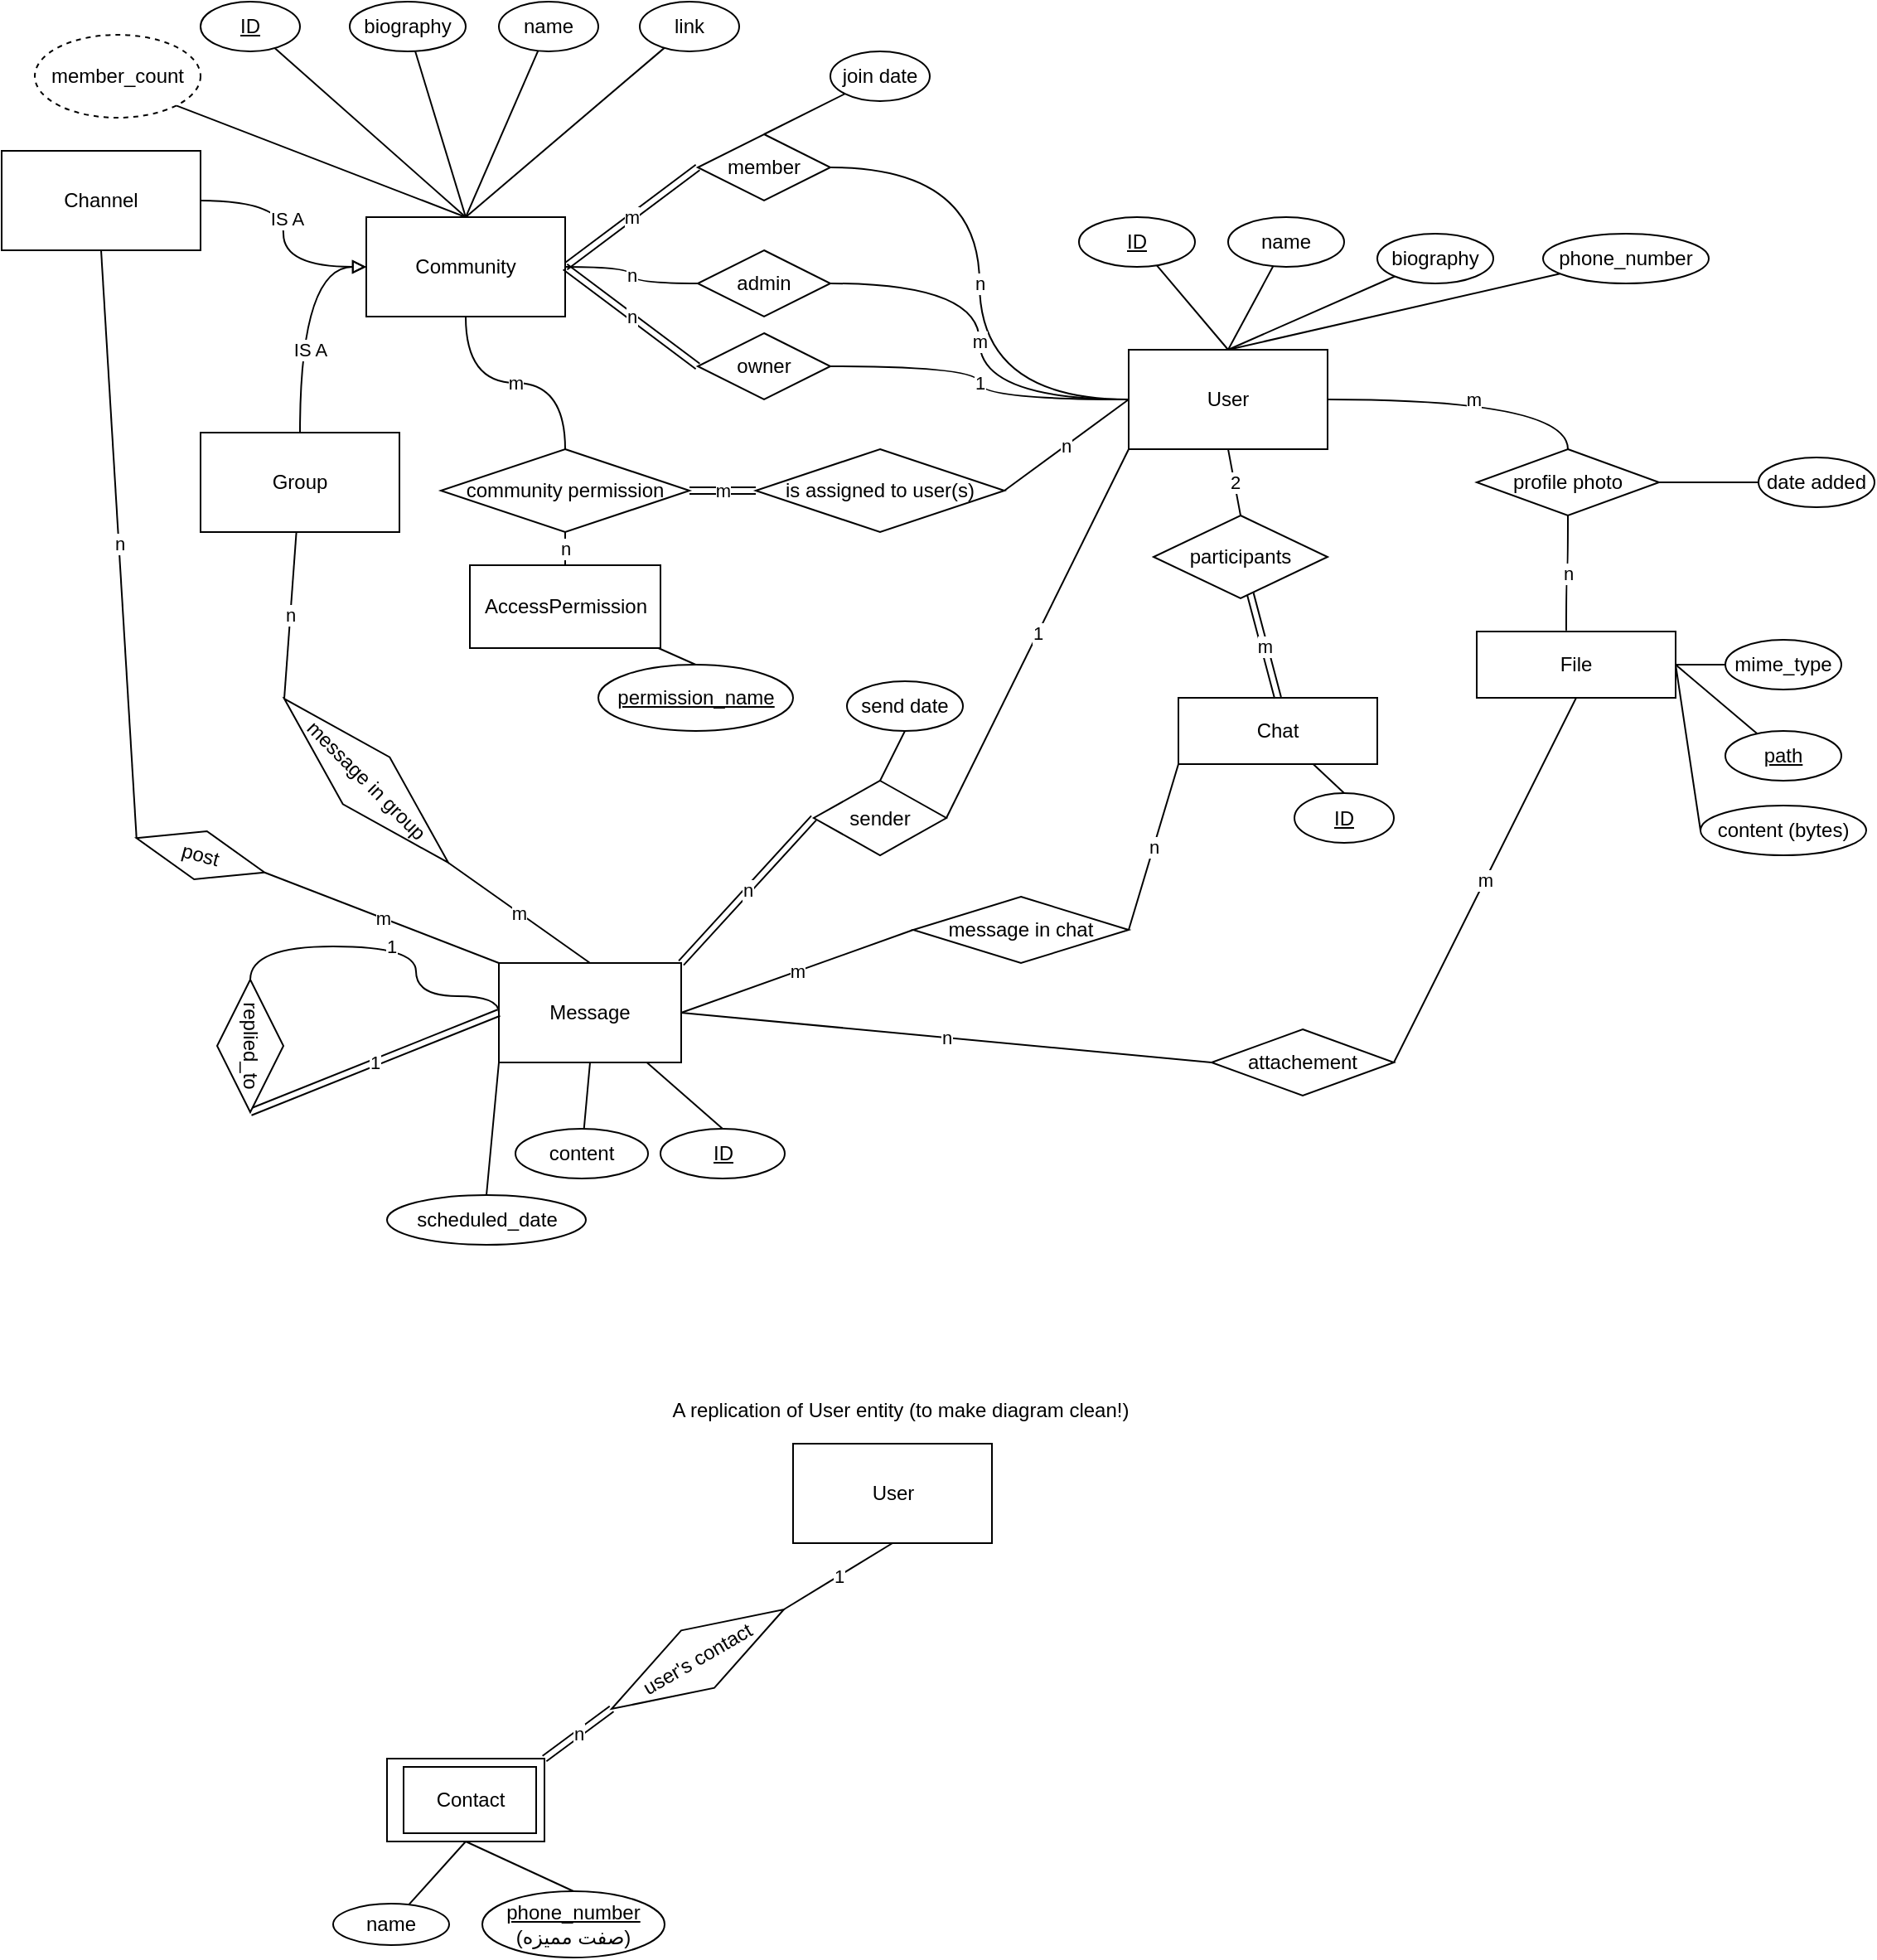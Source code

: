 <mxfile version="14.0.1" type="github">
  <diagram id="_lCL3VRd95EIsPDW1RLc" name="Page-1">
    <mxGraphModel dx="870" dy="623" grid="1" gridSize="10" guides="1" tooltips="1" connect="1" arrows="1" fold="1" page="1" pageScale="1" pageWidth="1169" pageHeight="1654" math="0" shadow="0">
      <root>
        <mxCell id="0" />
        <mxCell id="1" parent="0" />
        <mxCell id="Ea_ISK7L3w87K4YirpPS-17" style="edgeStyle=orthogonalEdgeStyle;curved=1;rounded=0;orthogonalLoop=1;jettySize=auto;html=1;exitX=0.5;exitY=0;exitDx=0;exitDy=0;startArrow=none;startFill=0;endArrow=block;endFill=0;strokeColor=#000000;entryX=0;entryY=0.5;entryDx=0;entryDy=0;entryPerimeter=0;" edge="1" parent="1" source="RYO13VKIk0pGTePvBSoM-2" target="Ea_ISK7L3w87K4YirpPS-15">
          <mxGeometry relative="1" as="geometry">
            <mxPoint x="200" y="150" as="targetPoint" />
          </mxGeometry>
        </mxCell>
        <mxCell id="Ea_ISK7L3w87K4YirpPS-19" value="IS A" style="edgeLabel;html=1;align=center;verticalAlign=middle;resizable=0;points=[];" vertex="1" connectable="0" parent="Ea_ISK7L3w87K4YirpPS-17">
          <mxGeometry x="-0.28" y="-6" relative="1" as="geometry">
            <mxPoint as="offset" />
          </mxGeometry>
        </mxCell>
        <mxCell id="Ea_ISK7L3w87K4YirpPS-93" value="n" style="edgeStyle=none;orthogonalLoop=1;jettySize=auto;html=1;entryX=0;entryY=0.5;entryDx=0;entryDy=0;startArrow=none;startFill=0;endArrow=none;endFill=0;strokeColor=#000000;" edge="1" parent="1" source="RYO13VKIk0pGTePvBSoM-2" target="Ea_ISK7L3w87K4YirpPS-91">
          <mxGeometry relative="1" as="geometry" />
        </mxCell>
        <mxCell id="RYO13VKIk0pGTePvBSoM-2" value="Group" style="rounded=0;whiteSpace=wrap;html=1;" parent="1" vertex="1">
          <mxGeometry x="130" y="270" width="120" height="60" as="geometry" />
        </mxCell>
        <mxCell id="Ea_ISK7L3w87K4YirpPS-22" value="n" style="edgeStyle=orthogonalEdgeStyle;curved=1;orthogonalLoop=1;jettySize=auto;html=1;exitX=0;exitY=0.5;exitDx=0;exitDy=0;entryX=1;entryY=0.5;entryDx=0;entryDy=0;startArrow=none;startFill=0;endArrow=none;endFill=0;strokeColor=#000000;" edge="1" parent="1" source="RYO13VKIk0pGTePvBSoM-3" target="Ea_ISK7L3w87K4YirpPS-20">
          <mxGeometry relative="1" as="geometry" />
        </mxCell>
        <mxCell id="Ea_ISK7L3w87K4YirpPS-24" value="m" style="edgeStyle=orthogonalEdgeStyle;curved=1;orthogonalLoop=1;jettySize=auto;html=1;exitX=0;exitY=0.5;exitDx=0;exitDy=0;entryX=1;entryY=0.5;entryDx=0;entryDy=0;startArrow=none;startFill=0;endArrow=none;endFill=0;strokeColor=#000000;" edge="1" parent="1" source="RYO13VKIk0pGTePvBSoM-3" target="Ea_ISK7L3w87K4YirpPS-23">
          <mxGeometry relative="1" as="geometry" />
        </mxCell>
        <mxCell id="Ea_ISK7L3w87K4YirpPS-42" value="m" style="edgeStyle=orthogonalEdgeStyle;curved=1;orthogonalLoop=1;jettySize=auto;html=1;entryX=0.5;entryY=0;entryDx=0;entryDy=0;startArrow=none;startFill=0;endArrow=none;endFill=0;strokeColor=#000000;" edge="1" parent="1" source="RYO13VKIk0pGTePvBSoM-3" target="Ea_ISK7L3w87K4YirpPS-41">
          <mxGeometry relative="1" as="geometry" />
        </mxCell>
        <mxCell id="Ea_ISK7L3w87K4YirpPS-76" value="1" style="edgeStyle=none;orthogonalLoop=1;jettySize=auto;html=1;exitX=0;exitY=1;exitDx=0;exitDy=0;entryX=1;entryY=0.5;entryDx=0;entryDy=0;startArrow=none;startFill=0;endArrow=none;endFill=0;strokeColor=#000000;" edge="1" parent="1" source="RYO13VKIk0pGTePvBSoM-3" target="Ea_ISK7L3w87K4YirpPS-73">
          <mxGeometry relative="1" as="geometry" />
        </mxCell>
        <mxCell id="RYO13VKIk0pGTePvBSoM-3" value="User" style="rounded=0;whiteSpace=wrap;html=1;" parent="1" vertex="1">
          <mxGeometry x="690" y="220" width="120" height="60" as="geometry" />
        </mxCell>
        <mxCell id="Ea_ISK7L3w87K4YirpPS-81" style="edgeStyle=none;orthogonalLoop=1;jettySize=auto;html=1;entryX=0.5;entryY=0;entryDx=0;entryDy=0;startArrow=none;startFill=0;endArrow=none;endFill=0;strokeColor=#000000;" edge="1" parent="1" source="RYO13VKIk0pGTePvBSoM-4" target="Ea_ISK7L3w87K4YirpPS-80">
          <mxGeometry relative="1" as="geometry" />
        </mxCell>
        <mxCell id="Ea_ISK7L3w87K4YirpPS-87" value="n" style="edgeStyle=none;orthogonalLoop=1;jettySize=auto;html=1;exitX=1;exitY=0.5;exitDx=0;exitDy=0;entryX=0;entryY=0.5;entryDx=0;entryDy=0;startArrow=none;startFill=0;endArrow=none;endFill=0;strokeColor=#000000;" edge="1" parent="1" source="RYO13VKIk0pGTePvBSoM-4" target="Ea_ISK7L3w87K4YirpPS-85">
          <mxGeometry relative="1" as="geometry" />
        </mxCell>
        <mxCell id="Ea_ISK7L3w87K4YirpPS-124" style="edgeStyle=none;orthogonalLoop=1;jettySize=auto;html=1;exitX=0;exitY=1;exitDx=0;exitDy=0;entryX=0.5;entryY=0;entryDx=0;entryDy=0;startArrow=none;startFill=0;endArrow=none;endFill=0;strokeColor=#000000;" edge="1" parent="1" source="RYO13VKIk0pGTePvBSoM-4" target="Ea_ISK7L3w87K4YirpPS-123">
          <mxGeometry relative="1" as="geometry" />
        </mxCell>
        <mxCell id="Ea_ISK7L3w87K4YirpPS-126" value="1" style="edgeStyle=orthogonalEdgeStyle;orthogonalLoop=1;jettySize=auto;html=1;exitX=0;exitY=0.5;exitDx=0;exitDy=0;entryX=0;entryY=0.5;entryDx=0;entryDy=0;startArrow=none;startFill=0;endArrow=none;endFill=0;strokeColor=#000000;curved=1;" edge="1" parent="1" source="RYO13VKIk0pGTePvBSoM-4" target="Ea_ISK7L3w87K4YirpPS-125">
          <mxGeometry relative="1" as="geometry">
            <Array as="points">
              <mxPoint x="310" y="610" />
              <mxPoint x="260" y="610" />
              <mxPoint x="260" y="580" />
              <mxPoint x="160" y="580" />
            </Array>
          </mxGeometry>
        </mxCell>
        <mxCell id="RYO13VKIk0pGTePvBSoM-4" value="Message" style="rounded=0;whiteSpace=wrap;html=1;" parent="1" vertex="1">
          <mxGeometry x="310" y="590" width="110" height="60" as="geometry" />
        </mxCell>
        <mxCell id="Ea_ISK7L3w87K4YirpPS-65" style="edgeStyle=none;orthogonalLoop=1;jettySize=auto;html=1;entryX=0.5;entryY=0;entryDx=0;entryDy=0;startArrow=none;startFill=0;endArrow=none;endFill=0;strokeColor=#000000;" edge="1" parent="1" source="RYO13VKIk0pGTePvBSoM-5" target="Ea_ISK7L3w87K4YirpPS-64">
          <mxGeometry relative="1" as="geometry" />
        </mxCell>
        <mxCell id="RYO13VKIk0pGTePvBSoM-5" value="AccessPermission" style="rounded=0;whiteSpace=wrap;html=1;" parent="1" vertex="1">
          <mxGeometry x="292.5" y="350" width="115" height="50" as="geometry" />
        </mxCell>
        <mxCell id="Ea_ISK7L3w87K4YirpPS-47" style="edgeStyle=orthogonalEdgeStyle;curved=1;orthogonalLoop=1;jettySize=auto;html=1;entryX=0;entryY=0.5;entryDx=0;entryDy=0;startArrow=none;startFill=0;endArrow=none;endFill=0;strokeColor=#000000;" edge="1" parent="1" source="RYO13VKIk0pGTePvBSoM-6" target="Ea_ISK7L3w87K4YirpPS-46">
          <mxGeometry relative="1" as="geometry" />
        </mxCell>
        <mxCell id="Ea_ISK7L3w87K4YirpPS-86" value="m" style="orthogonalLoop=1;jettySize=auto;html=1;exitX=0.5;exitY=1;exitDx=0;exitDy=0;entryX=1;entryY=0.5;entryDx=0;entryDy=0;startArrow=none;startFill=0;endArrow=none;endFill=0;strokeColor=#000000;" edge="1" parent="1" source="RYO13VKIk0pGTePvBSoM-6" target="Ea_ISK7L3w87K4YirpPS-85">
          <mxGeometry relative="1" as="geometry" />
        </mxCell>
        <mxCell id="RYO13VKIk0pGTePvBSoM-6" value="File" style="rounded=0;whiteSpace=wrap;html=1;" parent="1" vertex="1">
          <mxGeometry x="900" y="390" width="120" height="40" as="geometry" />
        </mxCell>
        <mxCell id="Ea_ISK7L3w87K4YirpPS-16" style="edgeStyle=orthogonalEdgeStyle;curved=1;rounded=0;orthogonalLoop=1;jettySize=auto;html=1;entryX=0;entryY=0.5;entryDx=0;entryDy=0;startArrow=none;startFill=0;endArrow=block;endFill=0;strokeColor=#000000;" edge="1" parent="1" source="Ea_ISK7L3w87K4YirpPS-1" target="Ea_ISK7L3w87K4YirpPS-15">
          <mxGeometry relative="1" as="geometry" />
        </mxCell>
        <mxCell id="Ea_ISK7L3w87K4YirpPS-18" value="IS A" style="edgeLabel;html=1;align=center;verticalAlign=middle;resizable=0;points=[];" vertex="1" connectable="0" parent="Ea_ISK7L3w87K4YirpPS-16">
          <mxGeometry x="-0.138" y="2" relative="1" as="geometry">
            <mxPoint as="offset" />
          </mxGeometry>
        </mxCell>
        <mxCell id="Ea_ISK7L3w87K4YirpPS-90" value="n" style="edgeStyle=none;orthogonalLoop=1;jettySize=auto;html=1;exitX=0.5;exitY=1;exitDx=0;exitDy=0;entryX=0;entryY=0.5;entryDx=0;entryDy=0;startArrow=none;startFill=0;endArrow=none;endFill=0;strokeColor=#000000;" edge="1" parent="1" source="Ea_ISK7L3w87K4YirpPS-1" target="Ea_ISK7L3w87K4YirpPS-88">
          <mxGeometry relative="1" as="geometry" />
        </mxCell>
        <mxCell id="Ea_ISK7L3w87K4YirpPS-1" value="Channel" style="rounded=0;whiteSpace=wrap;html=1;" vertex="1" parent="1">
          <mxGeometry x="10" y="100" width="120" height="60" as="geometry" />
        </mxCell>
        <mxCell id="Ea_ISK7L3w87K4YirpPS-63" style="edgeStyle=none;orthogonalLoop=1;jettySize=auto;html=1;entryX=0.5;entryY=0;entryDx=0;entryDy=0;startArrow=none;startFill=0;endArrow=none;endFill=0;strokeColor=#000000;" edge="1" parent="1" source="Ea_ISK7L3w87K4YirpPS-2" target="Ea_ISK7L3w87K4YirpPS-62">
          <mxGeometry relative="1" as="geometry" />
        </mxCell>
        <mxCell id="Ea_ISK7L3w87K4YirpPS-96" value="n" style="edgeStyle=none;orthogonalLoop=1;jettySize=auto;html=1;exitX=0;exitY=1;exitDx=0;exitDy=0;entryX=1;entryY=0.5;entryDx=0;entryDy=0;startArrow=none;startFill=0;endArrow=none;endFill=0;strokeColor=#000000;" edge="1" parent="1" source="Ea_ISK7L3w87K4YirpPS-2" target="Ea_ISK7L3w87K4YirpPS-95">
          <mxGeometry relative="1" as="geometry" />
        </mxCell>
        <mxCell id="Ea_ISK7L3w87K4YirpPS-2" value="Chat" style="rounded=0;whiteSpace=wrap;html=1;" vertex="1" parent="1">
          <mxGeometry x="720" y="430" width="120" height="40" as="geometry" />
        </mxCell>
        <mxCell id="Ea_ISK7L3w87K4YirpPS-48" style="orthogonalLoop=1;jettySize=auto;html=1;entryX=0.5;entryY=0;entryDx=0;entryDy=0;startArrow=none;startFill=0;endArrow=none;endFill=0;strokeColor=#000000;" edge="1" parent="1" source="Ea_ISK7L3w87K4YirpPS-3" target="Ea_ISK7L3w87K4YirpPS-15">
          <mxGeometry relative="1" as="geometry" />
        </mxCell>
        <mxCell id="Ea_ISK7L3w87K4YirpPS-3" value="&lt;u&gt;ID&lt;/u&gt;" style="ellipse;whiteSpace=wrap;html=1;" vertex="1" parent="1">
          <mxGeometry x="130" y="10" width="60" height="30" as="geometry" />
        </mxCell>
        <mxCell id="Ea_ISK7L3w87K4YirpPS-50" style="edgeStyle=none;orthogonalLoop=1;jettySize=auto;html=1;startArrow=none;startFill=0;endArrow=none;endFill=0;strokeColor=#000000;" edge="1" parent="1" source="Ea_ISK7L3w87K4YirpPS-4">
          <mxGeometry relative="1" as="geometry">
            <mxPoint x="290" y="140" as="targetPoint" />
          </mxGeometry>
        </mxCell>
        <mxCell id="Ea_ISK7L3w87K4YirpPS-4" value="name" style="ellipse;whiteSpace=wrap;html=1;" vertex="1" parent="1">
          <mxGeometry x="310" y="10" width="60" height="30" as="geometry" />
        </mxCell>
        <mxCell id="Ea_ISK7L3w87K4YirpPS-49" style="edgeStyle=none;orthogonalLoop=1;jettySize=auto;html=1;entryX=0.5;entryY=0;entryDx=0;entryDy=0;startArrow=none;startFill=0;endArrow=none;endFill=0;strokeColor=#000000;" edge="1" parent="1" source="Ea_ISK7L3w87K4YirpPS-5" target="Ea_ISK7L3w87K4YirpPS-15">
          <mxGeometry relative="1" as="geometry" />
        </mxCell>
        <mxCell id="Ea_ISK7L3w87K4YirpPS-5" value="biography" style="ellipse;whiteSpace=wrap;html=1;" vertex="1" parent="1">
          <mxGeometry x="220" y="10" width="70" height="30" as="geometry" />
        </mxCell>
        <mxCell id="Ea_ISK7L3w87K4YirpPS-51" style="edgeStyle=none;orthogonalLoop=1;jettySize=auto;html=1;entryX=0.5;entryY=0;entryDx=0;entryDy=0;startArrow=none;startFill=0;endArrow=none;endFill=0;strokeColor=#000000;" edge="1" parent="1" source="Ea_ISK7L3w87K4YirpPS-6" target="Ea_ISK7L3w87K4YirpPS-15">
          <mxGeometry relative="1" as="geometry" />
        </mxCell>
        <mxCell id="Ea_ISK7L3w87K4YirpPS-6" value="link" style="ellipse;whiteSpace=wrap;html=1;" vertex="1" parent="1">
          <mxGeometry x="395" y="10" width="60" height="30" as="geometry" />
        </mxCell>
        <mxCell id="Ea_ISK7L3w87K4YirpPS-21" value="m" style="orthogonalLoop=1;jettySize=auto;html=1;exitX=1;exitY=0.5;exitDx=0;exitDy=0;entryX=0;entryY=0.5;entryDx=0;entryDy=0;startArrow=none;startFill=0;endArrow=none;endFill=0;strokeColor=#000000;shape=link;" edge="1" parent="1" source="Ea_ISK7L3w87K4YirpPS-15" target="Ea_ISK7L3w87K4YirpPS-20">
          <mxGeometry relative="1" as="geometry" />
        </mxCell>
        <mxCell id="Ea_ISK7L3w87K4YirpPS-15" value="Community" style="rounded=0;whiteSpace=wrap;html=1;" vertex="1" parent="1">
          <mxGeometry x="230" y="140" width="120" height="60" as="geometry" />
        </mxCell>
        <mxCell id="Ea_ISK7L3w87K4YirpPS-20" value="member" style="rhombus;whiteSpace=wrap;html=1;" vertex="1" parent="1">
          <mxGeometry x="430" y="90" width="80" height="40" as="geometry" />
        </mxCell>
        <mxCell id="Ea_ISK7L3w87K4YirpPS-25" value="n" style="edgeStyle=orthogonalEdgeStyle;curved=1;orthogonalLoop=1;jettySize=auto;html=1;exitX=0;exitY=0.5;exitDx=0;exitDy=0;entryX=1;entryY=0.5;entryDx=0;entryDy=0;startArrow=none;startFill=0;endArrow=none;endFill=0;strokeColor=#000000;" edge="1" parent="1" source="Ea_ISK7L3w87K4YirpPS-23" target="Ea_ISK7L3w87K4YirpPS-15">
          <mxGeometry relative="1" as="geometry" />
        </mxCell>
        <mxCell id="Ea_ISK7L3w87K4YirpPS-23" value="admin" style="rhombus;whiteSpace=wrap;html=1;" vertex="1" parent="1">
          <mxGeometry x="430" y="160" width="80" height="40" as="geometry" />
        </mxCell>
        <mxCell id="Ea_ISK7L3w87K4YirpPS-29" value="m" style="edgeStyle=orthogonalEdgeStyle;curved=1;orthogonalLoop=1;jettySize=auto;html=1;entryX=0.5;entryY=1;entryDx=0;entryDy=0;startArrow=none;startFill=0;endArrow=none;endFill=0;strokeColor=#000000;" edge="1" parent="1" source="Ea_ISK7L3w87K4YirpPS-28" target="Ea_ISK7L3w87K4YirpPS-15">
          <mxGeometry relative="1" as="geometry" />
        </mxCell>
        <mxCell id="Ea_ISK7L3w87K4YirpPS-30" value="n" style="edgeStyle=orthogonalEdgeStyle;curved=1;orthogonalLoop=1;jettySize=auto;html=1;exitX=0.5;exitY=1;exitDx=0;exitDy=0;entryX=0.5;entryY=0;entryDx=0;entryDy=0;startArrow=none;startFill=0;endArrow=none;endFill=0;strokeColor=#000000;" edge="1" parent="1" source="Ea_ISK7L3w87K4YirpPS-28" target="RYO13VKIk0pGTePvBSoM-5">
          <mxGeometry relative="1" as="geometry" />
        </mxCell>
        <mxCell id="Ea_ISK7L3w87K4YirpPS-28" value="community permission" style="rhombus;whiteSpace=wrap;html=1;" vertex="1" parent="1">
          <mxGeometry x="275" y="280" width="150" height="50" as="geometry" />
        </mxCell>
        <mxCell id="Ea_ISK7L3w87K4YirpPS-66" value="n" style="edgeStyle=none;orthogonalLoop=1;jettySize=auto;html=1;exitX=1;exitY=0.5;exitDx=0;exitDy=0;entryX=0;entryY=0.5;entryDx=0;entryDy=0;startArrow=none;startFill=0;endArrow=none;endFill=0;strokeColor=#000000;" edge="1" parent="1" source="Ea_ISK7L3w87K4YirpPS-33" target="RYO13VKIk0pGTePvBSoM-3">
          <mxGeometry relative="1" as="geometry" />
        </mxCell>
        <mxCell id="Ea_ISK7L3w87K4YirpPS-68" value="m" style="edgeStyle=none;orthogonalLoop=1;jettySize=auto;html=1;exitX=0;exitY=0.5;exitDx=0;exitDy=0;entryX=1;entryY=0.5;entryDx=0;entryDy=0;startArrow=none;startFill=0;endArrow=none;endFill=0;strokeColor=#000000;shape=link;" edge="1" parent="1" source="Ea_ISK7L3w87K4YirpPS-33" target="Ea_ISK7L3w87K4YirpPS-28">
          <mxGeometry relative="1" as="geometry" />
        </mxCell>
        <mxCell id="Ea_ISK7L3w87K4YirpPS-33" value="is assigned to user(s)" style="rhombus;whiteSpace=wrap;html=1;" vertex="1" parent="1">
          <mxGeometry x="465" y="280" width="150" height="50" as="geometry" />
        </mxCell>
        <mxCell id="Ea_ISK7L3w87K4YirpPS-52" style="edgeStyle=none;orthogonalLoop=1;jettySize=auto;html=1;entryX=0.5;entryY=0;entryDx=0;entryDy=0;startArrow=none;startFill=0;endArrow=none;endFill=0;strokeColor=#000000;" edge="1" parent="1" source="Ea_ISK7L3w87K4YirpPS-37" target="RYO13VKIk0pGTePvBSoM-3">
          <mxGeometry relative="1" as="geometry" />
        </mxCell>
        <mxCell id="Ea_ISK7L3w87K4YirpPS-37" value="&lt;u&gt;ID&lt;/u&gt;" style="ellipse;whiteSpace=wrap;html=1;" vertex="1" parent="1">
          <mxGeometry x="660" y="140" width="70" height="30" as="geometry" />
        </mxCell>
        <mxCell id="Ea_ISK7L3w87K4YirpPS-54" style="edgeStyle=none;orthogonalLoop=1;jettySize=auto;html=1;entryX=0.5;entryY=0;entryDx=0;entryDy=0;startArrow=none;startFill=0;endArrow=none;endFill=0;strokeColor=#000000;" edge="1" parent="1" source="Ea_ISK7L3w87K4YirpPS-38" target="RYO13VKIk0pGTePvBSoM-3">
          <mxGeometry relative="1" as="geometry" />
        </mxCell>
        <mxCell id="Ea_ISK7L3w87K4YirpPS-38" value="biography" style="ellipse;whiteSpace=wrap;html=1;" vertex="1" parent="1">
          <mxGeometry x="840" y="150" width="70" height="30" as="geometry" />
        </mxCell>
        <mxCell id="Ea_ISK7L3w87K4YirpPS-53" style="edgeStyle=none;orthogonalLoop=1;jettySize=auto;html=1;startArrow=none;startFill=0;endArrow=none;endFill=0;strokeColor=#000000;" edge="1" parent="1" source="Ea_ISK7L3w87K4YirpPS-39">
          <mxGeometry relative="1" as="geometry">
            <mxPoint x="750" y="220" as="targetPoint" />
          </mxGeometry>
        </mxCell>
        <mxCell id="Ea_ISK7L3w87K4YirpPS-39" value="name" style="ellipse;whiteSpace=wrap;html=1;" vertex="1" parent="1">
          <mxGeometry x="750" y="140" width="70" height="30" as="geometry" />
        </mxCell>
        <mxCell id="Ea_ISK7L3w87K4YirpPS-55" style="edgeStyle=none;orthogonalLoop=1;jettySize=auto;html=1;startArrow=none;startFill=0;endArrow=none;endFill=0;strokeColor=#000000;" edge="1" parent="1" source="Ea_ISK7L3w87K4YirpPS-40">
          <mxGeometry relative="1" as="geometry">
            <mxPoint x="750" y="220" as="targetPoint" />
          </mxGeometry>
        </mxCell>
        <mxCell id="Ea_ISK7L3w87K4YirpPS-40" value="phone_number" style="ellipse;whiteSpace=wrap;html=1;" vertex="1" parent="1">
          <mxGeometry x="940" y="150" width="100" height="30" as="geometry" />
        </mxCell>
        <mxCell id="Ea_ISK7L3w87K4YirpPS-43" value="n" style="edgeStyle=orthogonalEdgeStyle;curved=1;orthogonalLoop=1;jettySize=auto;html=1;exitX=0.5;exitY=1;exitDx=0;exitDy=0;entryX=0.45;entryY=-0.017;entryDx=0;entryDy=0;entryPerimeter=0;startArrow=none;startFill=0;endArrow=none;endFill=0;strokeColor=#000000;" edge="1" parent="1" source="Ea_ISK7L3w87K4YirpPS-41" target="RYO13VKIk0pGTePvBSoM-6">
          <mxGeometry relative="1" as="geometry" />
        </mxCell>
        <mxCell id="Ea_ISK7L3w87K4YirpPS-45" style="edgeStyle=orthogonalEdgeStyle;curved=1;orthogonalLoop=1;jettySize=auto;html=1;entryX=0;entryY=0.5;entryDx=0;entryDy=0;startArrow=none;startFill=0;endArrow=none;endFill=0;strokeColor=#000000;" edge="1" parent="1" source="Ea_ISK7L3w87K4YirpPS-41" target="Ea_ISK7L3w87K4YirpPS-44">
          <mxGeometry relative="1" as="geometry" />
        </mxCell>
        <mxCell id="Ea_ISK7L3w87K4YirpPS-41" value="profile photo" style="rhombus;whiteSpace=wrap;html=1;" vertex="1" parent="1">
          <mxGeometry x="900" y="280" width="110" height="40" as="geometry" />
        </mxCell>
        <mxCell id="Ea_ISK7L3w87K4YirpPS-44" value="date added" style="ellipse;whiteSpace=wrap;html=1;" vertex="1" parent="1">
          <mxGeometry x="1070" y="285" width="70" height="30" as="geometry" />
        </mxCell>
        <mxCell id="Ea_ISK7L3w87K4YirpPS-46" value="mime_type" style="ellipse;whiteSpace=wrap;html=1;" vertex="1" parent="1">
          <mxGeometry x="1050" y="395" width="70" height="30" as="geometry" />
        </mxCell>
        <mxCell id="Ea_ISK7L3w87K4YirpPS-58" style="edgeStyle=none;orthogonalLoop=1;jettySize=auto;html=1;entryX=1;entryY=0.5;entryDx=0;entryDy=0;startArrow=none;startFill=0;endArrow=none;endFill=0;strokeColor=#000000;" edge="1" parent="1" source="Ea_ISK7L3w87K4YirpPS-57" target="RYO13VKIk0pGTePvBSoM-6">
          <mxGeometry relative="1" as="geometry" />
        </mxCell>
        <mxCell id="Ea_ISK7L3w87K4YirpPS-57" value="&lt;u&gt;path&lt;/u&gt;" style="ellipse;whiteSpace=wrap;html=1;" vertex="1" parent="1">
          <mxGeometry x="1050" y="450" width="70" height="30" as="geometry" />
        </mxCell>
        <mxCell id="Ea_ISK7L3w87K4YirpPS-60" value="m" style="edgeStyle=none;orthogonalLoop=1;jettySize=auto;html=1;entryX=0.5;entryY=0;entryDx=0;entryDy=0;startArrow=none;startFill=0;endArrow=none;endFill=0;strokeColor=#000000;shape=link;" edge="1" parent="1" source="Ea_ISK7L3w87K4YirpPS-59" target="Ea_ISK7L3w87K4YirpPS-2">
          <mxGeometry relative="1" as="geometry" />
        </mxCell>
        <mxCell id="Ea_ISK7L3w87K4YirpPS-61" value="2" style="edgeStyle=none;orthogonalLoop=1;jettySize=auto;html=1;entryX=0.5;entryY=1;entryDx=0;entryDy=0;startArrow=none;startFill=0;endArrow=none;endFill=0;strokeColor=#000000;exitX=0.5;exitY=0;exitDx=0;exitDy=0;" edge="1" parent="1" source="Ea_ISK7L3w87K4YirpPS-59" target="RYO13VKIk0pGTePvBSoM-3">
          <mxGeometry relative="1" as="geometry" />
        </mxCell>
        <mxCell id="Ea_ISK7L3w87K4YirpPS-59" value="participants" style="rhombus;whiteSpace=wrap;html=1;" vertex="1" parent="1">
          <mxGeometry x="705" y="320" width="105" height="50" as="geometry" />
        </mxCell>
        <mxCell id="Ea_ISK7L3w87K4YirpPS-62" value="&lt;u&gt;ID&lt;/u&gt;" style="ellipse;whiteSpace=wrap;html=1;" vertex="1" parent="1">
          <mxGeometry x="790" y="487.5" width="60" height="30" as="geometry" />
        </mxCell>
        <mxCell id="Ea_ISK7L3w87K4YirpPS-64" value="&lt;u&gt;permission_name&lt;/u&gt;" style="ellipse;whiteSpace=wrap;html=1;" vertex="1" parent="1">
          <mxGeometry x="370" y="410" width="117.5" height="40" as="geometry" />
        </mxCell>
        <mxCell id="Ea_ISK7L3w87K4YirpPS-70" style="edgeStyle=none;orthogonalLoop=1;jettySize=auto;html=1;entryX=0.5;entryY=0;entryDx=0;entryDy=0;startArrow=none;startFill=0;endArrow=none;endFill=0;strokeColor=#000000;" edge="1" parent="1" source="Ea_ISK7L3w87K4YirpPS-69" target="Ea_ISK7L3w87K4YirpPS-20">
          <mxGeometry relative="1" as="geometry" />
        </mxCell>
        <mxCell id="Ea_ISK7L3w87K4YirpPS-69" value="join date" style="ellipse;whiteSpace=wrap;html=1;" vertex="1" parent="1">
          <mxGeometry x="510" y="40" width="60" height="30" as="geometry" />
        </mxCell>
        <mxCell id="Ea_ISK7L3w87K4YirpPS-77" value="n" style="edgeStyle=none;orthogonalLoop=1;jettySize=auto;html=1;exitX=0;exitY=0.5;exitDx=0;exitDy=0;entryX=1;entryY=0;entryDx=0;entryDy=0;startArrow=none;startFill=0;endArrow=none;endFill=0;strokeColor=#000000;shape=link;" edge="1" parent="1" source="Ea_ISK7L3w87K4YirpPS-73" target="RYO13VKIk0pGTePvBSoM-4">
          <mxGeometry relative="1" as="geometry" />
        </mxCell>
        <mxCell id="Ea_ISK7L3w87K4YirpPS-73" value="sender" style="rhombus;whiteSpace=wrap;html=1;" vertex="1" parent="1">
          <mxGeometry x="500" y="480" width="80" height="45" as="geometry" />
        </mxCell>
        <mxCell id="Ea_ISK7L3w87K4YirpPS-94" style="edgeStyle=none;orthogonalLoop=1;jettySize=auto;html=1;exitX=0.5;exitY=1;exitDx=0;exitDy=0;entryX=0.5;entryY=0;entryDx=0;entryDy=0;startArrow=none;startFill=0;endArrow=none;endFill=0;strokeColor=#000000;" edge="1" parent="1" source="Ea_ISK7L3w87K4YirpPS-78" target="Ea_ISK7L3w87K4YirpPS-73">
          <mxGeometry relative="1" as="geometry" />
        </mxCell>
        <mxCell id="Ea_ISK7L3w87K4YirpPS-78" value="send date" style="ellipse;whiteSpace=wrap;html=1;" vertex="1" parent="1">
          <mxGeometry x="520" y="420" width="70" height="30" as="geometry" />
        </mxCell>
        <mxCell id="Ea_ISK7L3w87K4YirpPS-80" value="&lt;u&gt;ID&lt;/u&gt;" style="ellipse;whiteSpace=wrap;html=1;" vertex="1" parent="1">
          <mxGeometry x="407.5" y="690" width="75" height="30" as="geometry" />
        </mxCell>
        <mxCell id="Ea_ISK7L3w87K4YirpPS-83" style="edgeStyle=none;orthogonalLoop=1;jettySize=auto;html=1;entryX=0.5;entryY=1;entryDx=0;entryDy=0;startArrow=none;startFill=0;endArrow=none;endFill=0;strokeColor=#000000;" edge="1" parent="1" source="Ea_ISK7L3w87K4YirpPS-82" target="RYO13VKIk0pGTePvBSoM-4">
          <mxGeometry relative="1" as="geometry" />
        </mxCell>
        <mxCell id="Ea_ISK7L3w87K4YirpPS-82" value="content" style="ellipse;whiteSpace=wrap;html=1;" vertex="1" parent="1">
          <mxGeometry x="320" y="690" width="80" height="30" as="geometry" />
        </mxCell>
        <mxCell id="Ea_ISK7L3w87K4YirpPS-85" value="attachement" style="rhombus;whiteSpace=wrap;html=1;" vertex="1" parent="1">
          <mxGeometry x="740" y="630" width="110" height="40" as="geometry" />
        </mxCell>
        <mxCell id="Ea_ISK7L3w87K4YirpPS-89" value="m" style="edgeStyle=none;orthogonalLoop=1;jettySize=auto;html=1;entryX=0;entryY=0;entryDx=0;entryDy=0;startArrow=none;startFill=0;endArrow=none;endFill=0;strokeColor=#000000;exitX=1;exitY=0.5;exitDx=0;exitDy=0;" edge="1" parent="1" source="Ea_ISK7L3w87K4YirpPS-88" target="RYO13VKIk0pGTePvBSoM-4">
          <mxGeometry relative="1" as="geometry" />
        </mxCell>
        <mxCell id="Ea_ISK7L3w87K4YirpPS-88" value="post" style="rhombus;whiteSpace=wrap;html=1;rotation=15;" vertex="1" parent="1">
          <mxGeometry x="90" y="510" width="80" height="30" as="geometry" />
        </mxCell>
        <mxCell id="Ea_ISK7L3w87K4YirpPS-92" value="m" style="orthogonalLoop=1;jettySize=auto;html=1;exitX=1;exitY=0.5;exitDx=0;exitDy=0;startArrow=none;startFill=0;endArrow=none;endFill=0;strokeColor=#000000;entryX=0.5;entryY=0;entryDx=0;entryDy=0;" edge="1" parent="1" source="Ea_ISK7L3w87K4YirpPS-91" target="RYO13VKIk0pGTePvBSoM-4">
          <mxGeometry relative="1" as="geometry">
            <mxPoint x="350" y="540" as="targetPoint" />
          </mxGeometry>
        </mxCell>
        <mxCell id="Ea_ISK7L3w87K4YirpPS-91" value="message in group" style="rhombus;whiteSpace=wrap;html=1;rotation=45;" vertex="1" parent="1">
          <mxGeometry x="160" y="460" width="140" height="40" as="geometry" />
        </mxCell>
        <mxCell id="Ea_ISK7L3w87K4YirpPS-97" value="m" style="edgeStyle=none;orthogonalLoop=1;jettySize=auto;html=1;exitX=0;exitY=0.5;exitDx=0;exitDy=0;entryX=1;entryY=0.5;entryDx=0;entryDy=0;startArrow=none;startFill=0;endArrow=none;endFill=0;strokeColor=#000000;" edge="1" parent="1" source="Ea_ISK7L3w87K4YirpPS-95" target="RYO13VKIk0pGTePvBSoM-4">
          <mxGeometry relative="1" as="geometry" />
        </mxCell>
        <mxCell id="Ea_ISK7L3w87K4YirpPS-95" value="message in chat" style="rhombus;whiteSpace=wrap;html=1;" vertex="1" parent="1">
          <mxGeometry x="560" y="550" width="130" height="40" as="geometry" />
        </mxCell>
        <mxCell id="Ea_ISK7L3w87K4YirpPS-100" style="edgeStyle=none;orthogonalLoop=1;jettySize=auto;html=1;exitX=1;exitY=1;exitDx=0;exitDy=0;startArrow=none;startFill=0;endArrow=none;endFill=0;strokeColor=#000000;" edge="1" parent="1" source="Ea_ISK7L3w87K4YirpPS-99">
          <mxGeometry relative="1" as="geometry">
            <mxPoint x="290" y="140" as="targetPoint" />
          </mxGeometry>
        </mxCell>
        <mxCell id="Ea_ISK7L3w87K4YirpPS-99" value="member_count" style="ellipse;whiteSpace=wrap;html=1;dashed=1;" vertex="1" parent="1">
          <mxGeometry x="30" y="30" width="100" height="50" as="geometry" />
        </mxCell>
        <mxCell id="Ea_ISK7L3w87K4YirpPS-103" value="1" style="edgeStyle=orthogonalEdgeStyle;orthogonalLoop=1;jettySize=auto;html=1;entryX=0;entryY=0.5;entryDx=0;entryDy=0;startArrow=none;startFill=0;endArrow=none;endFill=0;strokeColor=#000000;curved=1;" edge="1" parent="1" source="Ea_ISK7L3w87K4YirpPS-101" target="RYO13VKIk0pGTePvBSoM-3">
          <mxGeometry relative="1" as="geometry" />
        </mxCell>
        <mxCell id="Ea_ISK7L3w87K4YirpPS-104" value="n" style="orthogonalLoop=1;jettySize=auto;html=1;exitX=0;exitY=0.5;exitDx=0;exitDy=0;entryX=1;entryY=0.5;entryDx=0;entryDy=0;startArrow=none;startFill=0;endArrow=none;endFill=0;strokeColor=#000000;shape=link;" edge="1" parent="1" source="Ea_ISK7L3w87K4YirpPS-101" target="Ea_ISK7L3w87K4YirpPS-15">
          <mxGeometry relative="1" as="geometry" />
        </mxCell>
        <mxCell id="Ea_ISK7L3w87K4YirpPS-101" value="owner" style="rhombus;whiteSpace=wrap;html=1;" vertex="1" parent="1">
          <mxGeometry x="430" y="210" width="80" height="40" as="geometry" />
        </mxCell>
        <mxCell id="Ea_ISK7L3w87K4YirpPS-107" value="User" style="rounded=0;whiteSpace=wrap;html=1;" vertex="1" parent="1">
          <mxGeometry x="487.5" y="880" width="120" height="60" as="geometry" />
        </mxCell>
        <mxCell id="Ea_ISK7L3w87K4YirpPS-108" value="A replication of User entity (to make diagram clean!) " style="text;html=1;strokeColor=none;fillColor=none;align=center;verticalAlign=middle;whiteSpace=wrap;rounded=0;" vertex="1" parent="1">
          <mxGeometry x="400" y="850" width="305" height="20" as="geometry" />
        </mxCell>
        <mxCell id="Ea_ISK7L3w87K4YirpPS-111" value="" style="rounded=0;whiteSpace=wrap;html=1;strokeColor=#000000;" vertex="1" parent="1">
          <mxGeometry x="242.5" y="1070" width="95" height="50" as="geometry" />
        </mxCell>
        <mxCell id="Ea_ISK7L3w87K4YirpPS-112" value="Contact" style="rounded=0;whiteSpace=wrap;html=1;strokeColor=#000000;" vertex="1" parent="1">
          <mxGeometry x="252.5" y="1075" width="80" height="40" as="geometry" />
        </mxCell>
        <mxCell id="Ea_ISK7L3w87K4YirpPS-114" value="1" style="edgeStyle=none;orthogonalLoop=1;jettySize=auto;html=1;exitX=1;exitY=0.5;exitDx=0;exitDy=0;entryX=0.5;entryY=1;entryDx=0;entryDy=0;startArrow=none;startFill=0;endArrow=none;endFill=0;strokeColor=#000000;" edge="1" parent="1" source="Ea_ISK7L3w87K4YirpPS-113" target="Ea_ISK7L3w87K4YirpPS-107">
          <mxGeometry relative="1" as="geometry" />
        </mxCell>
        <mxCell id="Ea_ISK7L3w87K4YirpPS-116" value="n" style="edgeStyle=none;orthogonalLoop=1;jettySize=auto;html=1;exitX=0;exitY=0.5;exitDx=0;exitDy=0;entryX=1;entryY=0;entryDx=0;entryDy=0;startArrow=none;startFill=0;endArrow=none;endFill=0;strokeColor=#000000;shape=link;" edge="1" parent="1" source="Ea_ISK7L3w87K4YirpPS-113" target="Ea_ISK7L3w87K4YirpPS-111">
          <mxGeometry relative="1" as="geometry" />
        </mxCell>
        <mxCell id="Ea_ISK7L3w87K4YirpPS-113" value="user&#39;s contact" style="rhombus;whiteSpace=wrap;html=1;strokeColor=#000000;rotation=-30;" vertex="1" parent="1">
          <mxGeometry x="370" y="990" width="120" height="40" as="geometry" />
        </mxCell>
        <mxCell id="Ea_ISK7L3w87K4YirpPS-120" style="edgeStyle=none;orthogonalLoop=1;jettySize=auto;html=1;exitX=0.5;exitY=0;exitDx=0;exitDy=0;startArrow=none;startFill=0;endArrow=none;endFill=0;strokeColor=#000000;" edge="1" parent="1" source="Ea_ISK7L3w87K4YirpPS-117">
          <mxGeometry relative="1" as="geometry">
            <mxPoint x="290" y="1120" as="targetPoint" />
          </mxGeometry>
        </mxCell>
        <mxCell id="Ea_ISK7L3w87K4YirpPS-117" value="&lt;u&gt;phone_number&lt;/u&gt; (صفت ممیزه)" style="ellipse;whiteSpace=wrap;html=1;strokeColor=#000000;" vertex="1" parent="1">
          <mxGeometry x="300" y="1150" width="110" height="40" as="geometry" />
        </mxCell>
        <mxCell id="Ea_ISK7L3w87K4YirpPS-119" style="edgeStyle=none;orthogonalLoop=1;jettySize=auto;html=1;entryX=0.5;entryY=1;entryDx=0;entryDy=0;startArrow=none;startFill=0;endArrow=none;endFill=0;strokeColor=#000000;" edge="1" parent="1" source="Ea_ISK7L3w87K4YirpPS-118" target="Ea_ISK7L3w87K4YirpPS-111">
          <mxGeometry relative="1" as="geometry" />
        </mxCell>
        <mxCell id="Ea_ISK7L3w87K4YirpPS-118" value="name" style="ellipse;whiteSpace=wrap;html=1;strokeColor=#000000;" vertex="1" parent="1">
          <mxGeometry x="210" y="1157.5" width="70" height="25" as="geometry" />
        </mxCell>
        <mxCell id="Ea_ISK7L3w87K4YirpPS-122" style="edgeStyle=none;orthogonalLoop=1;jettySize=auto;html=1;exitX=0;exitY=0.5;exitDx=0;exitDy=0;entryX=1;entryY=0.5;entryDx=0;entryDy=0;startArrow=none;startFill=0;endArrow=none;endFill=0;strokeColor=#000000;" edge="1" parent="1" source="Ea_ISK7L3w87K4YirpPS-121" target="RYO13VKIk0pGTePvBSoM-6">
          <mxGeometry relative="1" as="geometry" />
        </mxCell>
        <mxCell id="Ea_ISK7L3w87K4YirpPS-121" value="content (bytes)" style="ellipse;whiteSpace=wrap;html=1;" vertex="1" parent="1">
          <mxGeometry x="1035" y="495" width="100" height="30" as="geometry" />
        </mxCell>
        <mxCell id="Ea_ISK7L3w87K4YirpPS-123" value="scheduled_date" style="ellipse;whiteSpace=wrap;html=1;" vertex="1" parent="1">
          <mxGeometry x="242.5" y="730" width="120" height="30" as="geometry" />
        </mxCell>
        <mxCell id="Ea_ISK7L3w87K4YirpPS-127" value="1" style="orthogonalLoop=1;jettySize=auto;html=1;exitX=1;exitY=0.5;exitDx=0;exitDy=0;entryX=0;entryY=0.5;entryDx=0;entryDy=0;startArrow=none;startFill=0;endArrow=none;endFill=0;strokeColor=#000000;shape=link;" edge="1" parent="1" source="Ea_ISK7L3w87K4YirpPS-125" target="RYO13VKIk0pGTePvBSoM-4">
          <mxGeometry relative="1" as="geometry" />
        </mxCell>
        <mxCell id="Ea_ISK7L3w87K4YirpPS-125" value="replied_to" style="rhombus;whiteSpace=wrap;html=1;strokeColor=#000000;rotation=90;" vertex="1" parent="1">
          <mxGeometry x="120" y="620" width="80" height="40" as="geometry" />
        </mxCell>
      </root>
    </mxGraphModel>
  </diagram>
</mxfile>
